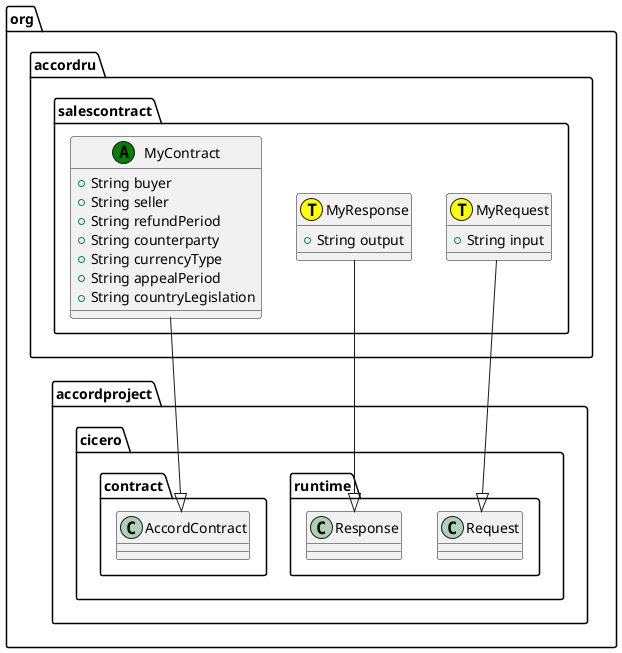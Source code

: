 @startuml
class org.accordru.salescontract.MyRequest << (T,yellow) >> {
   + String input
}
org.accordru.salescontract.MyRequest --|> org.accordproject.cicero.runtime.Request
class org.accordru.salescontract.MyResponse << (T,yellow) >> {
   + String output
}
org.accordru.salescontract.MyResponse --|> org.accordproject.cicero.runtime.Response
class org.accordru.salescontract.MyContract << (A,green) >> {
   + String buyer
   + String seller
   + String refundPeriod
   + String counterparty
   + String currencyType
   + String appealPeriod
   + String countryLegislation
}
org.accordru.salescontract.MyContract --|> org.accordproject.cicero.contract.AccordContract
@enduml
